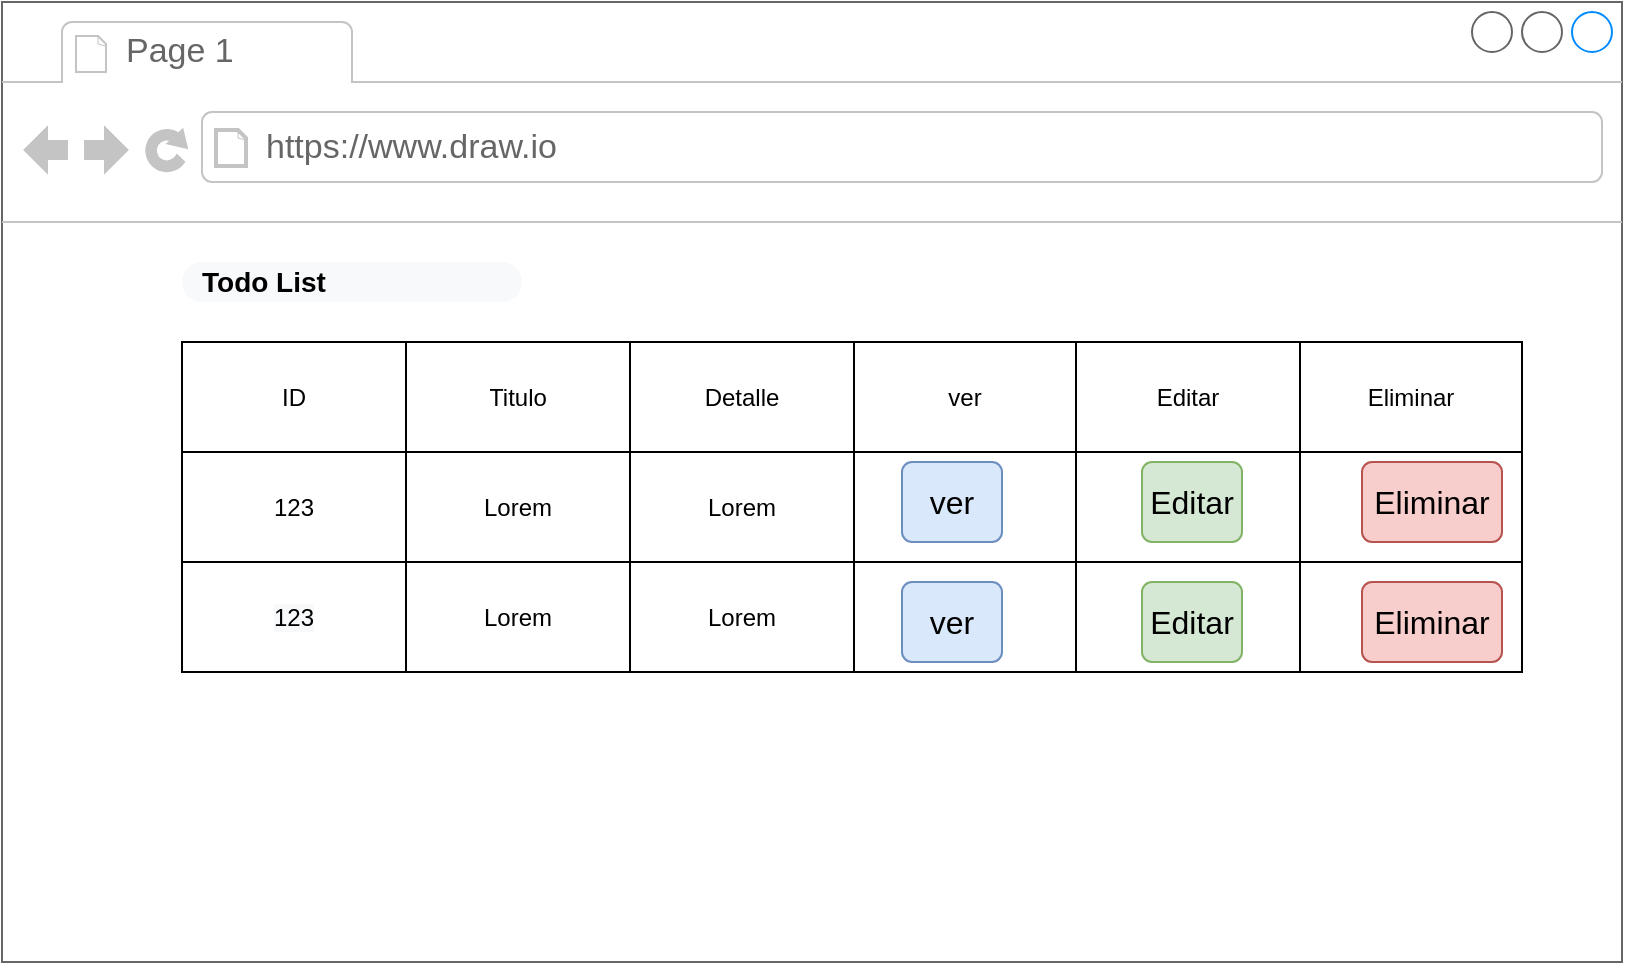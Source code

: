 <mxfile version="14.6.13" type="device"><diagram id="o1iz66Ludl4gjiDTi8Yq" name="Página-1"><mxGraphModel dx="1106" dy="796" grid="1" gridSize="10" guides="1" tooltips="1" connect="1" arrows="1" fold="1" page="1" pageScale="1" pageWidth="827" pageHeight="1169" math="0" shadow="0"><root><mxCell id="0"/><mxCell id="1" parent="0"/><mxCell id="TmcKDagSq-gmfjho4zXk-2" value="" style="strokeWidth=1;shadow=0;dashed=0;align=center;html=1;shape=mxgraph.mockup.containers.browserWindow;rSize=0;strokeColor=#666666;strokeColor2=#008cff;strokeColor3=#c4c4c4;mainText=,;recursiveResize=0;" vertex="1" parent="1"><mxGeometry y="160" width="810" height="480" as="geometry"/></mxCell><mxCell id="TmcKDagSq-gmfjho4zXk-3" value="Page 1" style="strokeWidth=1;shadow=0;dashed=0;align=center;html=1;shape=mxgraph.mockup.containers.anchor;fontSize=17;fontColor=#666666;align=left;" vertex="1" parent="TmcKDagSq-gmfjho4zXk-2"><mxGeometry x="60" y="12" width="110" height="26" as="geometry"/></mxCell><mxCell id="TmcKDagSq-gmfjho4zXk-4" value="https://www.draw.io" style="strokeWidth=1;shadow=0;dashed=0;align=center;html=1;shape=mxgraph.mockup.containers.anchor;rSize=0;fontSize=17;fontColor=#666666;align=left;" vertex="1" parent="TmcKDagSq-gmfjho4zXk-2"><mxGeometry x="130" y="60" width="250" height="26" as="geometry"/></mxCell><mxCell id="TmcKDagSq-gmfjho4zXk-6" value="" style="shape=table;html=1;whiteSpace=wrap;startSize=0;container=1;collapsible=0;childLayout=tableLayout;" vertex="1" parent="TmcKDagSq-gmfjho4zXk-2"><mxGeometry x="90" y="170" width="670" height="165" as="geometry"/></mxCell><mxCell id="TmcKDagSq-gmfjho4zXk-7" value="" style="shape=partialRectangle;html=1;whiteSpace=wrap;collapsible=0;dropTarget=0;pointerEvents=0;fillColor=none;top=0;left=0;bottom=0;right=0;points=[[0,0.5],[1,0.5]];portConstraint=eastwest;" vertex="1" parent="TmcKDagSq-gmfjho4zXk-6"><mxGeometry width="670" height="55" as="geometry"/></mxCell><mxCell id="TmcKDagSq-gmfjho4zXk-8" value="ID" style="shape=partialRectangle;html=1;whiteSpace=wrap;connectable=0;overflow=hidden;fillColor=none;top=0;left=0;bottom=0;right=0;" vertex="1" parent="TmcKDagSq-gmfjho4zXk-7"><mxGeometry width="112" height="55" as="geometry"/></mxCell><mxCell id="TmcKDagSq-gmfjho4zXk-9" value="Titulo" style="shape=partialRectangle;html=1;whiteSpace=wrap;connectable=0;overflow=hidden;fillColor=none;top=0;left=0;bottom=0;right=0;" vertex="1" parent="TmcKDagSq-gmfjho4zXk-7"><mxGeometry x="112" width="112" height="55" as="geometry"/></mxCell><mxCell id="TmcKDagSq-gmfjho4zXk-10" value="Detalle" style="shape=partialRectangle;html=1;whiteSpace=wrap;connectable=0;overflow=hidden;fillColor=none;top=0;left=0;bottom=0;right=0;" vertex="1" parent="TmcKDagSq-gmfjho4zXk-7"><mxGeometry x="224" width="112" height="55" as="geometry"/></mxCell><mxCell id="TmcKDagSq-gmfjho4zXk-21" value="ver" style="shape=partialRectangle;html=1;whiteSpace=wrap;connectable=0;overflow=hidden;fillColor=none;top=0;left=0;bottom=0;right=0;" vertex="1" parent="TmcKDagSq-gmfjho4zXk-7"><mxGeometry x="336" width="111" height="55" as="geometry"/></mxCell><mxCell id="TmcKDagSq-gmfjho4zXk-23" value="Editar" style="shape=partialRectangle;html=1;whiteSpace=wrap;connectable=0;overflow=hidden;fillColor=none;top=0;left=0;bottom=0;right=0;" vertex="1" parent="TmcKDagSq-gmfjho4zXk-7"><mxGeometry x="447" width="112" height="55" as="geometry"/></mxCell><mxCell id="TmcKDagSq-gmfjho4zXk-11" value="Eliminar" style="shape=partialRectangle;html=1;whiteSpace=wrap;connectable=0;overflow=hidden;fillColor=none;top=0;left=0;bottom=0;right=0;" vertex="1" parent="TmcKDagSq-gmfjho4zXk-7"><mxGeometry x="559" width="111" height="55" as="geometry"/></mxCell><mxCell id="TmcKDagSq-gmfjho4zXk-12" value="" style="shape=partialRectangle;html=1;whiteSpace=wrap;collapsible=0;dropTarget=0;pointerEvents=0;fillColor=none;top=0;left=0;bottom=0;right=0;points=[[0,0.5],[1,0.5]];portConstraint=eastwest;" vertex="1" parent="TmcKDagSq-gmfjho4zXk-6"><mxGeometry y="55" width="670" height="55" as="geometry"/></mxCell><mxCell id="TmcKDagSq-gmfjho4zXk-13" value="123" style="shape=partialRectangle;html=1;whiteSpace=wrap;connectable=0;overflow=hidden;fillColor=none;top=0;left=0;bottom=0;right=0;" vertex="1" parent="TmcKDagSq-gmfjho4zXk-12"><mxGeometry width="112" height="55" as="geometry"/></mxCell><mxCell id="TmcKDagSq-gmfjho4zXk-14" value="Lorem" style="shape=partialRectangle;html=1;whiteSpace=wrap;connectable=0;overflow=hidden;fillColor=none;top=0;left=0;bottom=0;right=0;" vertex="1" parent="TmcKDagSq-gmfjho4zXk-12"><mxGeometry x="112" width="112" height="55" as="geometry"/></mxCell><mxCell id="TmcKDagSq-gmfjho4zXk-15" value="Lorem" style="shape=partialRectangle;html=1;whiteSpace=wrap;connectable=0;overflow=hidden;fillColor=none;top=0;left=0;bottom=0;right=0;" vertex="1" parent="TmcKDagSq-gmfjho4zXk-12"><mxGeometry x="224" width="112" height="55" as="geometry"/></mxCell><mxCell id="TmcKDagSq-gmfjho4zXk-22" style="shape=partialRectangle;html=1;whiteSpace=wrap;connectable=0;overflow=hidden;fillColor=none;top=0;left=0;bottom=0;right=0;" vertex="1" parent="TmcKDagSq-gmfjho4zXk-12"><mxGeometry x="336" width="111" height="55" as="geometry"/></mxCell><mxCell id="TmcKDagSq-gmfjho4zXk-24" style="shape=partialRectangle;html=1;whiteSpace=wrap;connectable=0;overflow=hidden;fillColor=none;top=0;left=0;bottom=0;right=0;" vertex="1" parent="TmcKDagSq-gmfjho4zXk-12"><mxGeometry x="447" width="112" height="55" as="geometry"/></mxCell><mxCell id="TmcKDagSq-gmfjho4zXk-16" value="" style="shape=partialRectangle;html=1;whiteSpace=wrap;connectable=0;overflow=hidden;fillColor=none;top=0;left=0;bottom=0;right=0;" vertex="1" parent="TmcKDagSq-gmfjho4zXk-12"><mxGeometry x="559" width="111" height="55" as="geometry"/></mxCell><mxCell id="TmcKDagSq-gmfjho4zXk-36" style="shape=partialRectangle;html=1;whiteSpace=wrap;collapsible=0;dropTarget=0;pointerEvents=0;fillColor=none;top=0;left=0;bottom=0;right=0;points=[[0,0.5],[1,0.5]];portConstraint=eastwest;" vertex="1" parent="TmcKDagSq-gmfjho4zXk-6"><mxGeometry y="110" width="670" height="55" as="geometry"/></mxCell><mxCell id="TmcKDagSq-gmfjho4zXk-37" value="&lt;meta charset=&quot;utf-8&quot;&gt;&lt;span style=&quot;color: rgb(0, 0, 0); font-family: helvetica; font-size: 12px; font-style: normal; font-weight: 400; letter-spacing: normal; text-align: center; text-indent: 0px; text-transform: none; word-spacing: 0px; background-color: rgb(248, 249, 250); display: inline; float: none;&quot;&gt;123&lt;/span&gt;" style="shape=partialRectangle;html=1;whiteSpace=wrap;connectable=0;overflow=hidden;fillColor=none;top=0;left=0;bottom=0;right=0;" vertex="1" parent="TmcKDagSq-gmfjho4zXk-36"><mxGeometry width="112" height="55" as="geometry"/></mxCell><mxCell id="TmcKDagSq-gmfjho4zXk-38" value="&lt;span&gt;Lorem&lt;/span&gt;" style="shape=partialRectangle;html=1;whiteSpace=wrap;connectable=0;overflow=hidden;fillColor=none;top=0;left=0;bottom=0;right=0;" vertex="1" parent="TmcKDagSq-gmfjho4zXk-36"><mxGeometry x="112" width="112" height="55" as="geometry"/></mxCell><mxCell id="TmcKDagSq-gmfjho4zXk-39" value="&lt;span&gt;Lorem&lt;/span&gt;" style="shape=partialRectangle;html=1;whiteSpace=wrap;connectable=0;overflow=hidden;fillColor=none;top=0;left=0;bottom=0;right=0;" vertex="1" parent="TmcKDagSq-gmfjho4zXk-36"><mxGeometry x="224" width="112" height="55" as="geometry"/></mxCell><mxCell id="TmcKDagSq-gmfjho4zXk-40" style="shape=partialRectangle;html=1;whiteSpace=wrap;connectable=0;overflow=hidden;fillColor=none;top=0;left=0;bottom=0;right=0;" vertex="1" parent="TmcKDagSq-gmfjho4zXk-36"><mxGeometry x="336" width="111" height="55" as="geometry"/></mxCell><mxCell id="TmcKDagSq-gmfjho4zXk-41" style="shape=partialRectangle;html=1;whiteSpace=wrap;connectable=0;overflow=hidden;fillColor=none;top=0;left=0;bottom=0;right=0;" vertex="1" parent="TmcKDagSq-gmfjho4zXk-36"><mxGeometry x="447" width="112" height="55" as="geometry"/></mxCell><mxCell id="TmcKDagSq-gmfjho4zXk-42" style="shape=partialRectangle;html=1;whiteSpace=wrap;connectable=0;overflow=hidden;fillColor=none;top=0;left=0;bottom=0;right=0;" vertex="1" parent="TmcKDagSq-gmfjho4zXk-36"><mxGeometry x="559" width="111" height="55" as="geometry"/></mxCell><mxCell id="TmcKDagSq-gmfjho4zXk-25" value="ver" style="html=1;shadow=0;dashed=0;shape=mxgraph.bootstrap.rrect;rSize=5;strokeColor=#6c8ebf;strokeWidth=1;fillColor=#dae8fc;whiteSpace=wrap;align=center;verticalAlign=middle;spacingLeft=0;fontStyle=0;fontSize=16;spacing=5;" vertex="1" parent="TmcKDagSq-gmfjho4zXk-2"><mxGeometry x="450" y="230" width="50" height="40" as="geometry"/></mxCell><mxCell id="TmcKDagSq-gmfjho4zXk-26" value="Editar" style="html=1;shadow=0;dashed=0;shape=mxgraph.bootstrap.rrect;rSize=5;strokeColor=#82b366;strokeWidth=1;fillColor=#d5e8d4;whiteSpace=wrap;align=center;verticalAlign=middle;spacingLeft=0;fontStyle=0;fontSize=16;spacing=5;" vertex="1" parent="TmcKDagSq-gmfjho4zXk-2"><mxGeometry x="570" y="230" width="50" height="40" as="geometry"/></mxCell><mxCell id="TmcKDagSq-gmfjho4zXk-27" value="Eliminar" style="html=1;shadow=0;dashed=0;shape=mxgraph.bootstrap.rrect;rSize=5;strokeColor=#b85450;strokeWidth=1;fillColor=#f8cecc;whiteSpace=wrap;align=center;verticalAlign=middle;spacingLeft=0;fontStyle=0;fontSize=16;spacing=5;" vertex="1" parent="TmcKDagSq-gmfjho4zXk-2"><mxGeometry x="680" y="230" width="70" height="40" as="geometry"/></mxCell><mxCell id="TmcKDagSq-gmfjho4zXk-28" value="Todo List" style="rounded=1;whiteSpace=wrap;html=1;arcSize=50;strokeColor=none;strokeWidth=1;fillColor=#F8F9FA;fontColor=#000000;whiteSpace=wrap;align=left;verticalAlign=middle;spacingLeft=0;fontStyle=1;fontSize=14;spacing=10;shadow=0;dashed=0;" vertex="1" parent="TmcKDagSq-gmfjho4zXk-2"><mxGeometry x="90" y="130" width="170" height="20" as="geometry"/></mxCell><mxCell id="TmcKDagSq-gmfjho4zXk-43" value="ver" style="html=1;shadow=0;dashed=0;shape=mxgraph.bootstrap.rrect;rSize=5;strokeColor=#6c8ebf;strokeWidth=1;fillColor=#dae8fc;whiteSpace=wrap;align=center;verticalAlign=middle;spacingLeft=0;fontStyle=0;fontSize=16;spacing=5;" vertex="1" parent="TmcKDagSq-gmfjho4zXk-2"><mxGeometry x="450" y="290" width="50" height="40" as="geometry"/></mxCell><mxCell id="TmcKDagSq-gmfjho4zXk-44" value="Editar" style="html=1;shadow=0;dashed=0;shape=mxgraph.bootstrap.rrect;rSize=5;strokeColor=#82b366;strokeWidth=1;fillColor=#d5e8d4;whiteSpace=wrap;align=center;verticalAlign=middle;spacingLeft=0;fontStyle=0;fontSize=16;spacing=5;" vertex="1" parent="TmcKDagSq-gmfjho4zXk-2"><mxGeometry x="570" y="290" width="50" height="40" as="geometry"/></mxCell><mxCell id="TmcKDagSq-gmfjho4zXk-45" value="Eliminar" style="html=1;shadow=0;dashed=0;shape=mxgraph.bootstrap.rrect;rSize=5;strokeColor=#b85450;strokeWidth=1;fillColor=#f8cecc;whiteSpace=wrap;align=center;verticalAlign=middle;spacingLeft=0;fontStyle=0;fontSize=16;spacing=5;" vertex="1" parent="TmcKDagSq-gmfjho4zXk-2"><mxGeometry x="680" y="290" width="70" height="40" as="geometry"/></mxCell></root></mxGraphModel></diagram></mxfile>